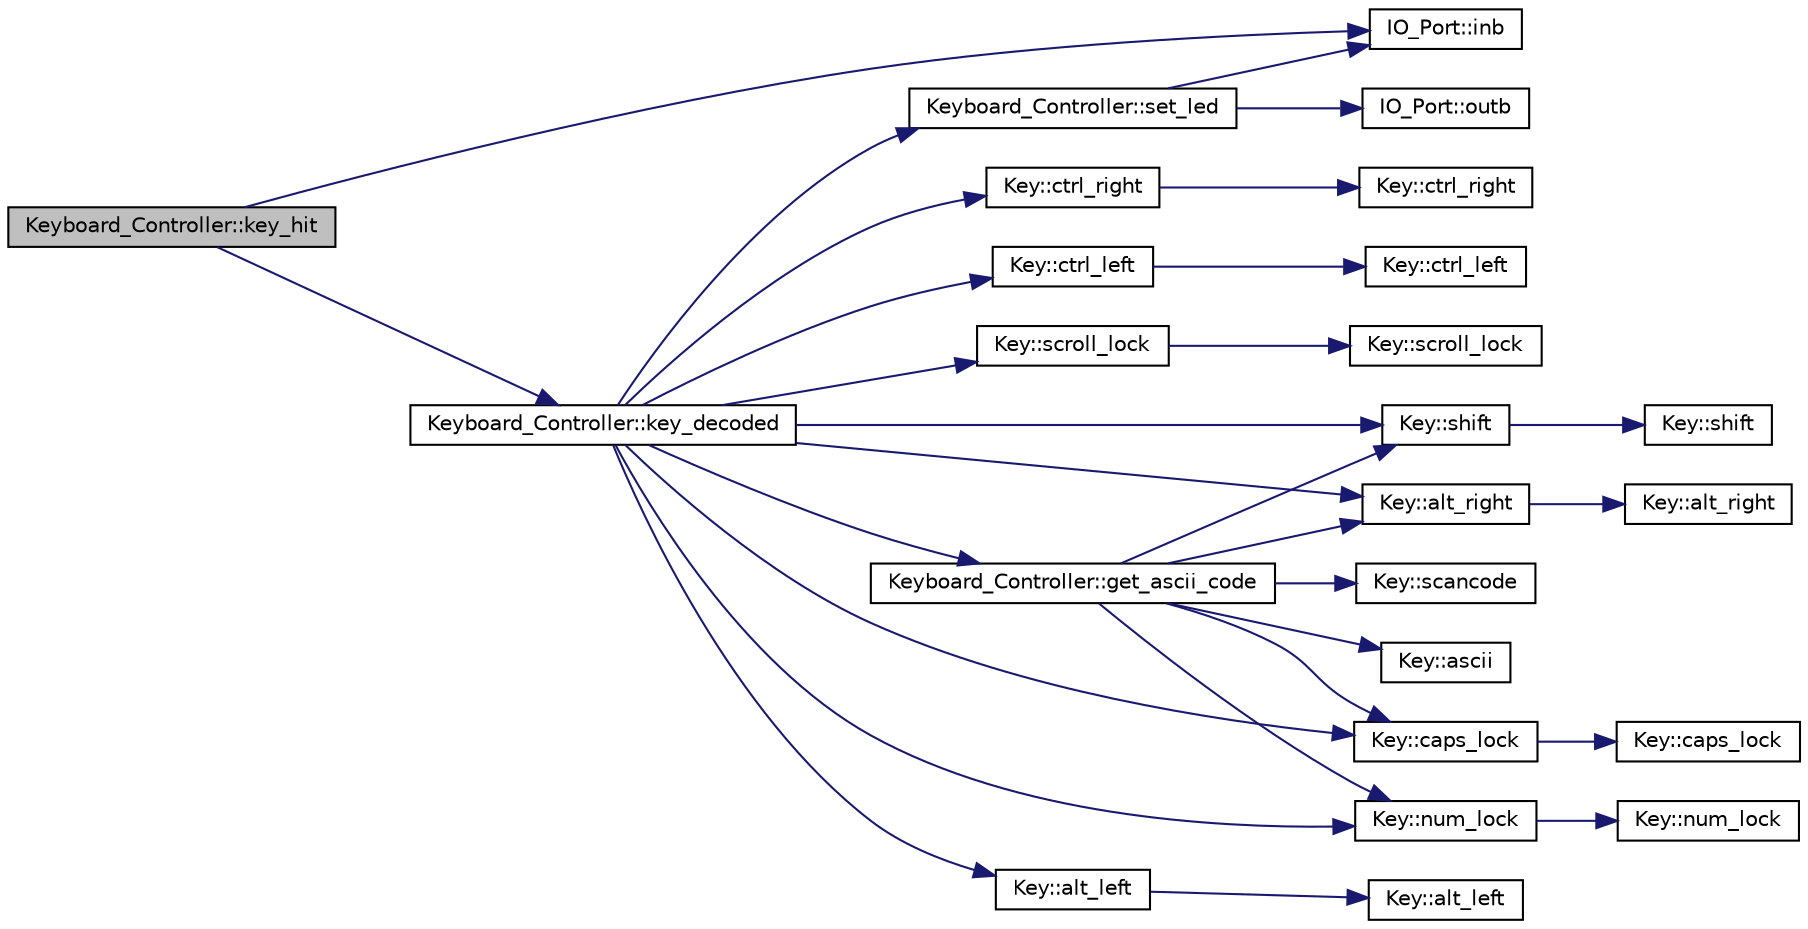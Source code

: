 digraph G
{
  bgcolor="transparent";
  edge [fontname="Helvetica",fontsize="10",labelfontname="Helvetica",labelfontsize="10"];
  node [fontname="Helvetica",fontsize="10",shape=record];
  rankdir="LR";
  Node1 [label="Keyboard_Controller::key_hit",height=0.2,width=0.4,color="black", fillcolor="grey75", style="filled" fontcolor="black"];
  Node1 -> Node2 [color="midnightblue",fontsize="10",style="solid",fontname="Helvetica"];
  Node2 [label="IO_Port::inb",height=0.2,width=0.4,color="black",URL="$classIO__Port.html#a77b7915e167487c31150a4c4b9a15496",tooltip="read a byte value from the associated port."];
  Node1 -> Node3 [color="midnightblue",fontsize="10",style="solid",fontname="Helvetica"];
  Node3 [label="Keyboard_Controller::key_decoded",height=0.2,width=0.4,color="black",URL="$classKeyboard__Controller.html#aa517065c0ed4059b477dfb481539b1b2",tooltip="interpret the reveived scancode and modifier bits"];
  Node3 -> Node4 [color="midnightblue",fontsize="10",style="solid",fontname="Helvetica"];
  Node4 [label="Key::shift",height=0.2,width=0.4,color="black",URL="$classKey.html#a62e735f4121d8984d994a508bdd6a74b"];
  Node4 -> Node5 [color="midnightblue",fontsize="10",style="solid",fontname="Helvetica"];
  Node5 [label="Key::shift",height=0.2,width=0.4,color="black",URL="$classKey.html#a19b48c665bdda438c55de7399eb4a631"];
  Node3 -> Node6 [color="midnightblue",fontsize="10",style="solid",fontname="Helvetica"];
  Node6 [label="Key::alt_right",height=0.2,width=0.4,color="black",URL="$classKey.html#af4fa809960860523573abd695e3f8fbe"];
  Node6 -> Node7 [color="midnightblue",fontsize="10",style="solid",fontname="Helvetica"];
  Node7 [label="Key::alt_right",height=0.2,width=0.4,color="black",URL="$classKey.html#af12fb21a12c35fb89f6ff43db96759ba"];
  Node3 -> Node8 [color="midnightblue",fontsize="10",style="solid",fontname="Helvetica"];
  Node8 [label="Key::alt_left",height=0.2,width=0.4,color="black",URL="$classKey.html#ab1199ecfd588b567053543b6715ba19a"];
  Node8 -> Node9 [color="midnightblue",fontsize="10",style="solid",fontname="Helvetica"];
  Node9 [label="Key::alt_left",height=0.2,width=0.4,color="black",URL="$classKey.html#a8d41de9c5f54ed629bfd7a7f4742fbbc"];
  Node3 -> Node10 [color="midnightblue",fontsize="10",style="solid",fontname="Helvetica"];
  Node10 [label="Key::ctrl_right",height=0.2,width=0.4,color="black",URL="$classKey.html#a90ea541bc6d1286a517eaccd700c4ba0"];
  Node10 -> Node11 [color="midnightblue",fontsize="10",style="solid",fontname="Helvetica"];
  Node11 [label="Key::ctrl_right",height=0.2,width=0.4,color="black",URL="$classKey.html#a8c4d5f648534aa271a9582d53382e54f"];
  Node3 -> Node12 [color="midnightblue",fontsize="10",style="solid",fontname="Helvetica"];
  Node12 [label="Key::ctrl_left",height=0.2,width=0.4,color="black",URL="$classKey.html#af1c7ef33119f0c10909a2de246de7854"];
  Node12 -> Node13 [color="midnightblue",fontsize="10",style="solid",fontname="Helvetica"];
  Node13 [label="Key::ctrl_left",height=0.2,width=0.4,color="black",URL="$classKey.html#aaa434afc90ecb93a28a0e5e6e8c58e87"];
  Node3 -> Node14 [color="midnightblue",fontsize="10",style="solid",fontname="Helvetica"];
  Node14 [label="Key::caps_lock",height=0.2,width=0.4,color="black",URL="$classKey.html#a45fb60e270f30b9f23e28259e851b14a"];
  Node14 -> Node15 [color="midnightblue",fontsize="10",style="solid",fontname="Helvetica"];
  Node15 [label="Key::caps_lock",height=0.2,width=0.4,color="black",URL="$classKey.html#a8a4da1819e66bb141c4dea2934845fab"];
  Node3 -> Node16 [color="midnightblue",fontsize="10",style="solid",fontname="Helvetica"];
  Node16 [label="Keyboard_Controller::set_led",height=0.2,width=0.4,color="black",URL="$classKeyboard__Controller.html#a36dfc2c73c4031c8662e37159238d5b0",tooltip="switch the specified LED of the keyboard on or off."];
  Node16 -> Node17 [color="midnightblue",fontsize="10",style="solid",fontname="Helvetica"];
  Node17 [label="IO_Port::outb",height=0.2,width=0.4,color="black",URL="$classIO__Port.html#a63edbd1cd64f3188c448e32408c2681c",tooltip="write a byte value to the associated port."];
  Node16 -> Node2 [color="midnightblue",fontsize="10",style="solid",fontname="Helvetica"];
  Node3 -> Node18 [color="midnightblue",fontsize="10",style="solid",fontname="Helvetica"];
  Node18 [label="Key::scroll_lock",height=0.2,width=0.4,color="black",URL="$classKey.html#af3d96c346d2e6088cafbc94fe7c783ef"];
  Node18 -> Node19 [color="midnightblue",fontsize="10",style="solid",fontname="Helvetica"];
  Node19 [label="Key::scroll_lock",height=0.2,width=0.4,color="black",URL="$classKey.html#a5f85f2e72598824e028162ec53890260"];
  Node3 -> Node20 [color="midnightblue",fontsize="10",style="solid",fontname="Helvetica"];
  Node20 [label="Keyboard_Controller::get_ascii_code",height=0.2,width=0.4,color="black",URL="$classKeyboard__Controller.html#ac2b33ffe1e2794c81249861aa792513a",tooltip="convert the received scancode and modfier bits to an ascii char"];
  Node20 -> Node21 [color="midnightblue",fontsize="10",style="solid",fontname="Helvetica"];
  Node21 [label="Key::ascii",height=0.2,width=0.4,color="black",URL="$classKey.html#abb65ed9de2b4a8c24f557416b484df34",tooltip="set ascii value"];
  Node20 -> Node22 [color="midnightblue",fontsize="10",style="solid",fontname="Helvetica"];
  Node22 [label="Key::scancode",height=0.2,width=0.4,color="black",URL="$classKey.html#ae67075af1a5c0a7f585e8e61fc8515f8",tooltip="set scancode value"];
  Node20 -> Node23 [color="midnightblue",fontsize="10",style="solid",fontname="Helvetica"];
  Node23 [label="Key::num_lock",height=0.2,width=0.4,color="black",URL="$classKey.html#a4a8da77b0cb57bf89bffa3903c2f79ce"];
  Node23 -> Node24 [color="midnightblue",fontsize="10",style="solid",fontname="Helvetica"];
  Node24 [label="Key::num_lock",height=0.2,width=0.4,color="black",URL="$classKey.html#aab1b4f9446a6db6fc4a6a1f7824d51b5"];
  Node20 -> Node6 [color="midnightblue",fontsize="10",style="solid",fontname="Helvetica"];
  Node20 -> Node4 [color="midnightblue",fontsize="10",style="solid",fontname="Helvetica"];
  Node20 -> Node14 [color="midnightblue",fontsize="10",style="solid",fontname="Helvetica"];
  Node3 -> Node23 [color="midnightblue",fontsize="10",style="solid",fontname="Helvetica"];
}
